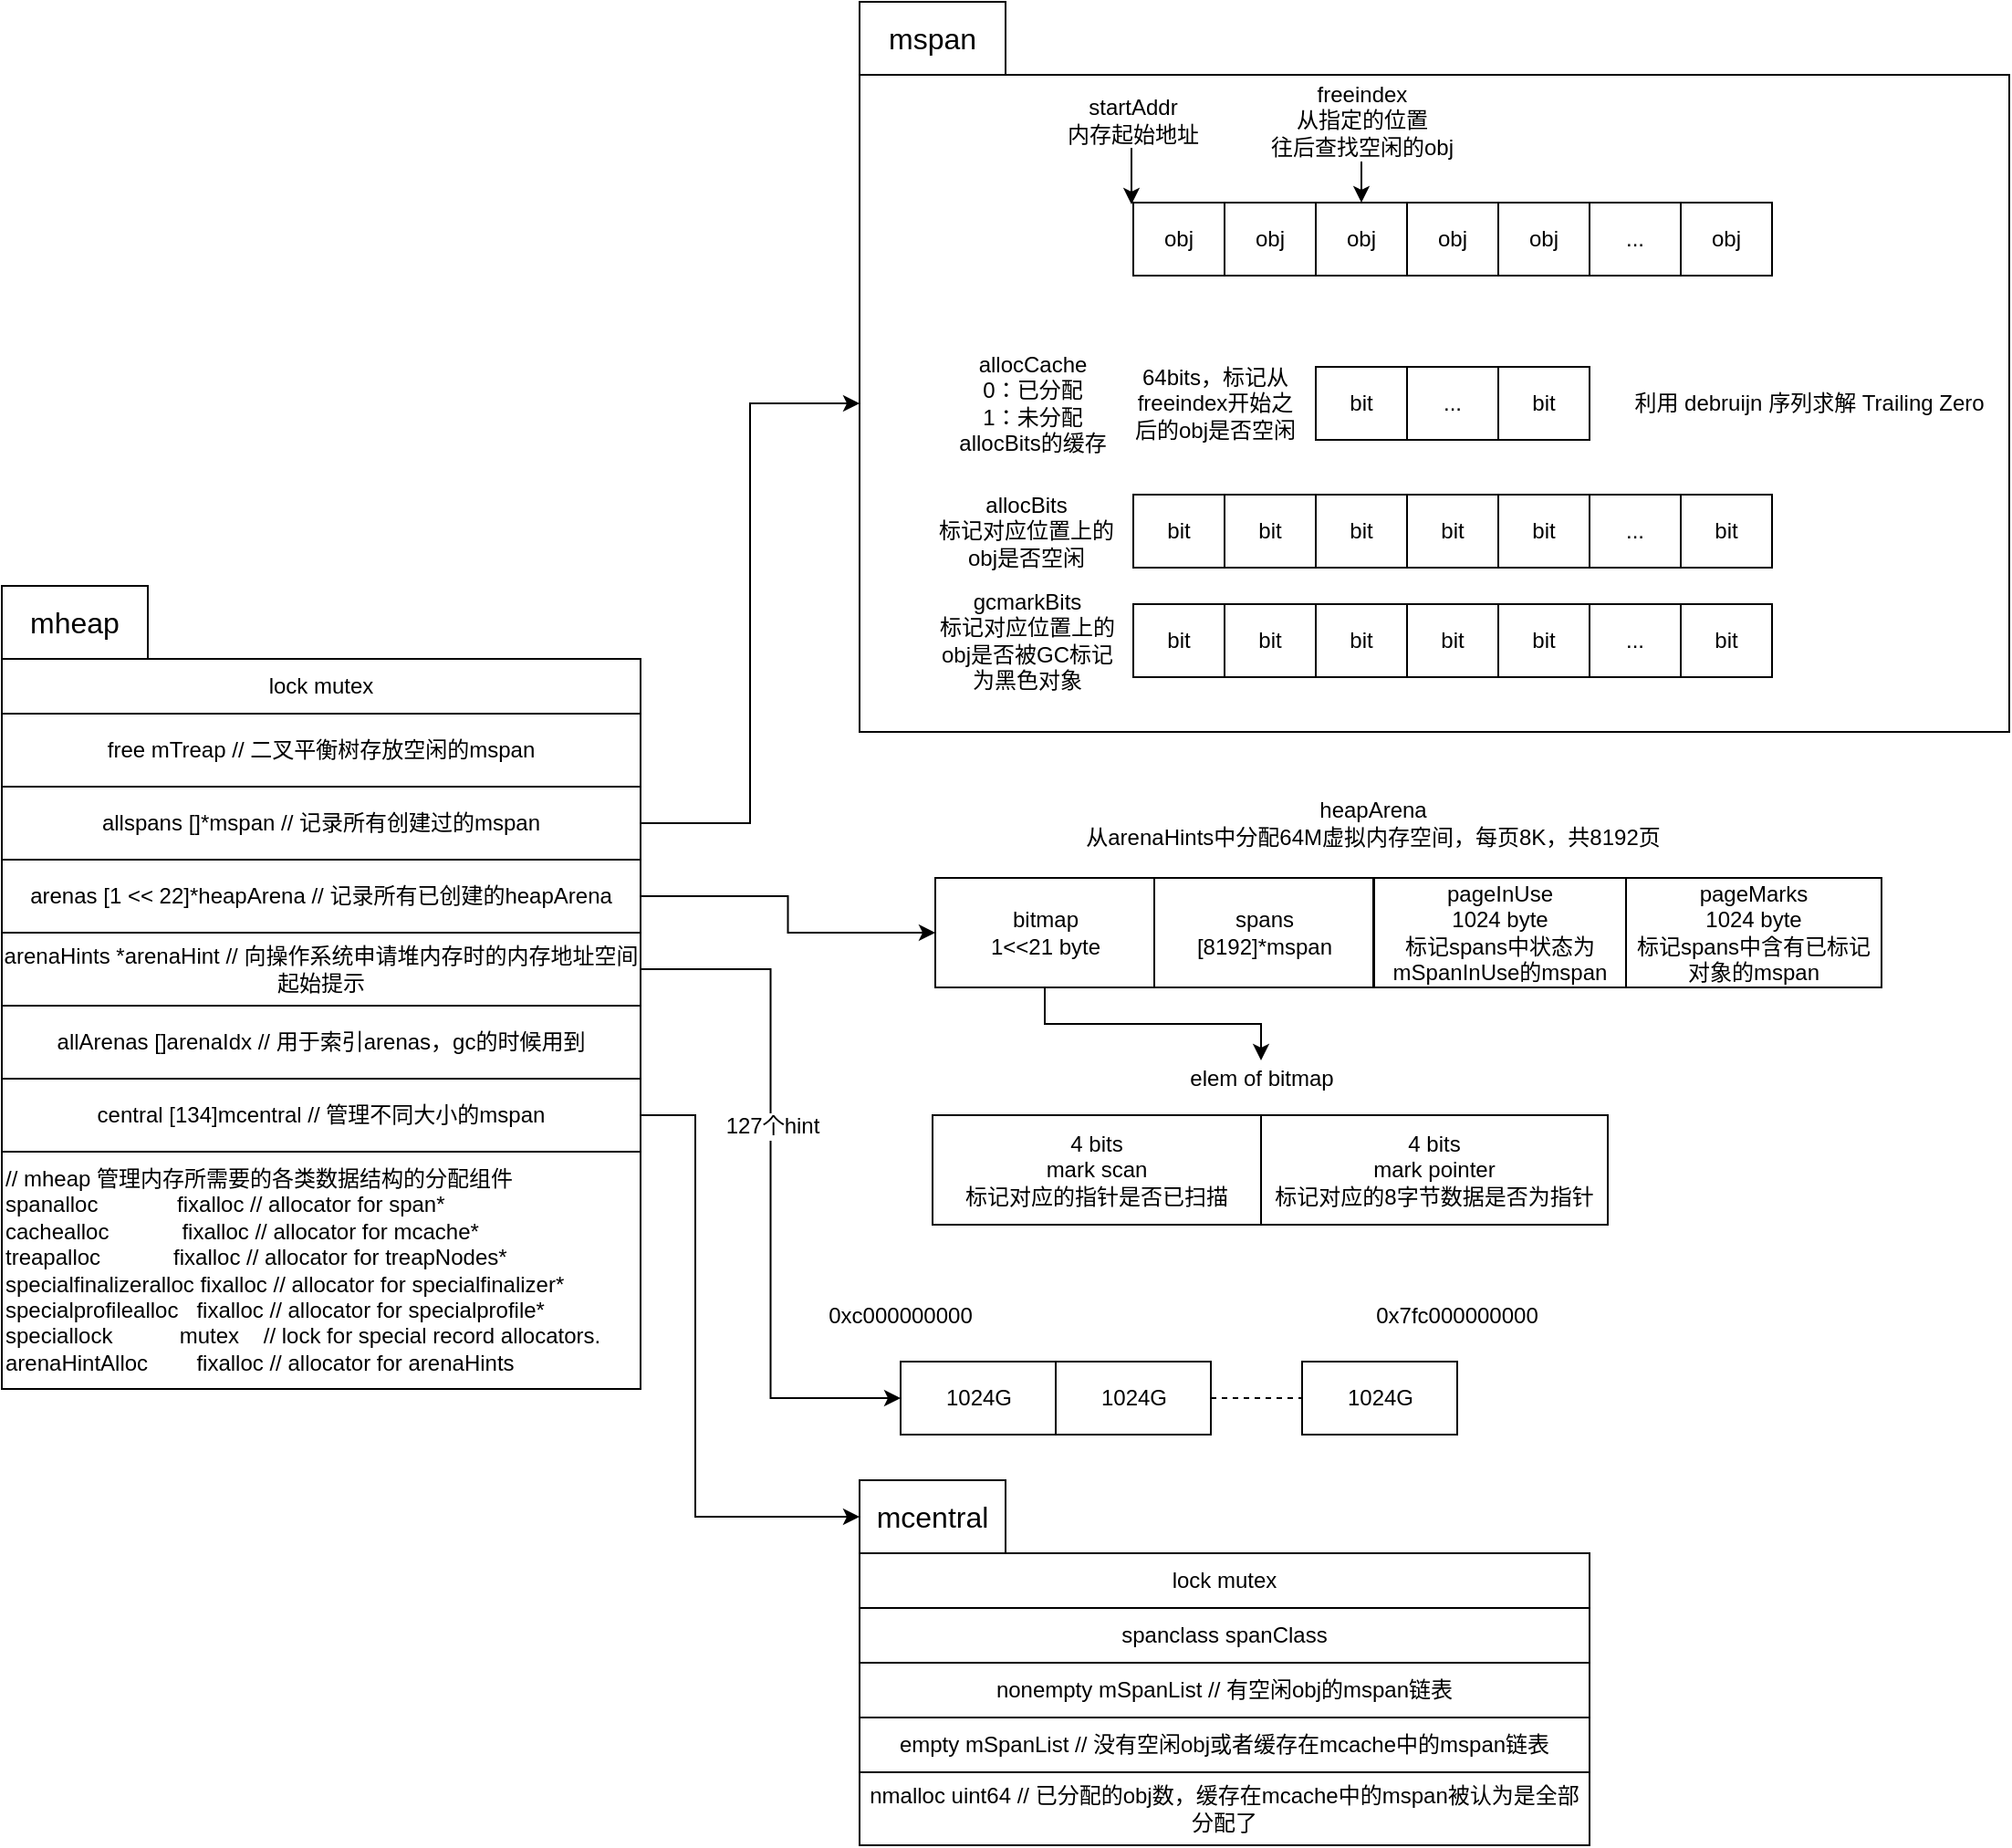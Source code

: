 <mxfile version="12.4.1" type="device" pages="1"><diagram id="y3umbGiTAduKuwndzS0F" name="第 1 页"><mxGraphModel dx="946" dy="1894" grid="1" gridSize="10" guides="1" tooltips="1" connect="1" arrows="1" fold="1" page="1" pageScale="1" pageWidth="827" pageHeight="1169" math="0" shadow="0"><root><mxCell id="0"/><mxCell id="1" parent="0"/><mxCell id="O7zlEgAycbovfGL2OCOf-1" value="lock mutex" style="rounded=0;whiteSpace=wrap;html=1;" vertex="1" parent="1"><mxGeometry x="100" y="170" width="350" height="30" as="geometry"/></mxCell><mxCell id="O7zlEgAycbovfGL2OCOf-2" value="free mTreap // 二叉平衡树存放空闲的mspan" style="rounded=0;whiteSpace=wrap;html=1;" vertex="1" parent="1"><mxGeometry x="100" y="200" width="350" height="40" as="geometry"/></mxCell><mxCell id="O7zlEgAycbovfGL2OCOf-51" style="edgeStyle=orthogonalEdgeStyle;rounded=0;orthogonalLoop=1;jettySize=auto;html=1;entryX=0;entryY=0.5;entryDx=0;entryDy=0;" edge="1" parent="1" source="O7zlEgAycbovfGL2OCOf-3" target="O7zlEgAycbovfGL2OCOf-19"><mxGeometry relative="1" as="geometry"/></mxCell><mxCell id="O7zlEgAycbovfGL2OCOf-3" value="allspans []*mspan // 记录所有创建过的mspan" style="rounded=0;whiteSpace=wrap;html=1;" vertex="1" parent="1"><mxGeometry x="100" y="240" width="350" height="40" as="geometry"/></mxCell><mxCell id="O7zlEgAycbovfGL2OCOf-61" style="edgeStyle=orthogonalEdgeStyle;rounded=0;orthogonalLoop=1;jettySize=auto;html=1;" edge="1" parent="1" source="O7zlEgAycbovfGL2OCOf-4" target="O7zlEgAycbovfGL2OCOf-56"><mxGeometry relative="1" as="geometry"/></mxCell><mxCell id="O7zlEgAycbovfGL2OCOf-4" value="arenas [1 &amp;lt;&amp;lt; 22]*heapArena // 记录所有已创建的heapArena" style="rounded=0;whiteSpace=wrap;html=1;" vertex="1" parent="1"><mxGeometry x="100" y="280" width="350" height="40" as="geometry"/></mxCell><mxCell id="O7zlEgAycbovfGL2OCOf-17" style="edgeStyle=orthogonalEdgeStyle;rounded=0;orthogonalLoop=1;jettySize=auto;html=1;entryX=0;entryY=0.5;entryDx=0;entryDy=0;" edge="1" parent="1" source="O7zlEgAycbovfGL2OCOf-5" target="O7zlEgAycbovfGL2OCOf-9"><mxGeometry relative="1" as="geometry"/></mxCell><mxCell id="O7zlEgAycbovfGL2OCOf-18" value="127个hint" style="text;html=1;align=center;verticalAlign=middle;resizable=0;points=[];;labelBackgroundColor=#ffffff;" vertex="1" connectable="0" parent="O7zlEgAycbovfGL2OCOf-17"><mxGeometry x="-0.169" relative="1" as="geometry"><mxPoint as="offset"/></mxGeometry></mxCell><mxCell id="O7zlEgAycbovfGL2OCOf-5" value="arenaHints *arenaHint // 向操作系统申请堆内存时的内存地址空间起始提示" style="rounded=0;whiteSpace=wrap;html=1;" vertex="1" parent="1"><mxGeometry x="100" y="320" width="350" height="40" as="geometry"/></mxCell><mxCell id="O7zlEgAycbovfGL2OCOf-6" value="allArenas []arenaIdx // 用于索引arenas，gc的时候用到" style="rounded=0;whiteSpace=wrap;html=1;" vertex="1" parent="1"><mxGeometry x="100" y="360" width="350" height="40" as="geometry"/></mxCell><mxCell id="O7zlEgAycbovfGL2OCOf-72" style="edgeStyle=orthogonalEdgeStyle;rounded=0;orthogonalLoop=1;jettySize=auto;html=1;entryX=0;entryY=0.5;entryDx=0;entryDy=0;" edge="1" parent="1" source="O7zlEgAycbovfGL2OCOf-7" target="O7zlEgAycbovfGL2OCOf-71"><mxGeometry relative="1" as="geometry"><Array as="points"><mxPoint x="480" y="420"/><mxPoint x="480" y="640"/></Array></mxGeometry></mxCell><mxCell id="O7zlEgAycbovfGL2OCOf-7" value="central [134]mcentral // 管理不同大小的mspan" style="rounded=0;whiteSpace=wrap;html=1;" vertex="1" parent="1"><mxGeometry x="100" y="400" width="350" height="40" as="geometry"/></mxCell><mxCell id="O7zlEgAycbovfGL2OCOf-8" value="&lt;div&gt;// mheap 管理内存所需要的各类数据结构的分配组件&lt;/div&gt;&lt;div&gt;spanalloc&amp;nbsp; &amp;nbsp; &amp;nbsp; &amp;nbsp; &amp;nbsp; &amp;nbsp; &amp;nbsp;fixalloc // allocator for span*&lt;/div&gt;&lt;div&gt;cachealloc&amp;nbsp; &amp;nbsp; &amp;nbsp; &amp;nbsp; &amp;nbsp; &amp;nbsp; fixalloc // allocator for mcache*&lt;/div&gt;&lt;div&gt;treapalloc&amp;nbsp; &amp;nbsp; &amp;nbsp; &amp;nbsp; &amp;nbsp; &amp;nbsp; fixalloc // allocator for treapNodes*&lt;/div&gt;&lt;div&gt;specialfinalizeralloc fixalloc // allocator for specialfinalizer*&lt;/div&gt;&lt;div&gt;specialprofilealloc&amp;nbsp; &amp;nbsp;fixalloc // allocator for specialprofile*&lt;/div&gt;&lt;div&gt;speciallock&amp;nbsp; &amp;nbsp; &amp;nbsp; &amp;nbsp; &amp;nbsp; &amp;nbsp;mutex&amp;nbsp; &amp;nbsp; // lock for special record allocators.&lt;/div&gt;&lt;div&gt;arenaHintAlloc&amp;nbsp; &amp;nbsp; &amp;nbsp; &amp;nbsp; fixalloc // allocator for arenaHints&lt;/div&gt;" style="rounded=0;whiteSpace=wrap;html=1;align=left;" vertex="1" parent="1"><mxGeometry x="100" y="440" width="350" height="130" as="geometry"/></mxCell><mxCell id="O7zlEgAycbovfGL2OCOf-9" value="1024G" style="rounded=0;whiteSpace=wrap;html=1;" vertex="1" parent="1"><mxGeometry x="592.5" y="555" width="85" height="40" as="geometry"/></mxCell><mxCell id="O7zlEgAycbovfGL2OCOf-10" value="1024G" style="rounded=0;whiteSpace=wrap;html=1;" vertex="1" parent="1"><mxGeometry x="677.5" y="555" width="85" height="40" as="geometry"/></mxCell><mxCell id="O7zlEgAycbovfGL2OCOf-11" value="1024G" style="rounded=0;whiteSpace=wrap;html=1;" vertex="1" parent="1"><mxGeometry x="812.5" y="555" width="85" height="40" as="geometry"/></mxCell><mxCell id="O7zlEgAycbovfGL2OCOf-12" value="" style="endArrow=none;dashed=1;html=1;exitX=1;exitY=0.5;exitDx=0;exitDy=0;entryX=0;entryY=0.5;entryDx=0;entryDy=0;" edge="1" parent="1" source="O7zlEgAycbovfGL2OCOf-10" target="O7zlEgAycbovfGL2OCOf-11"><mxGeometry width="50" height="50" relative="1" as="geometry"><mxPoint x="817.5" y="615" as="sourcePoint"/><mxPoint x="867.5" y="565" as="targetPoint"/></mxGeometry></mxCell><mxCell id="O7zlEgAycbovfGL2OCOf-13" value="0x7fc000000000" style="text;html=1;strokeColor=none;fillColor=none;align=center;verticalAlign=middle;whiteSpace=wrap;rounded=0;" vertex="1" parent="1"><mxGeometry x="840" y="520" width="115" height="20" as="geometry"/></mxCell><mxCell id="O7zlEgAycbovfGL2OCOf-14" value="0xc000000000" style="text;html=1;strokeColor=none;fillColor=none;align=center;verticalAlign=middle;whiteSpace=wrap;rounded=0;" vertex="1" parent="1"><mxGeometry x="535" y="520" width="115" height="20" as="geometry"/></mxCell><mxCell id="O7zlEgAycbovfGL2OCOf-19" value="" style="rounded=0;whiteSpace=wrap;html=1;" vertex="1" parent="1"><mxGeometry x="570" y="-150" width="630" height="360" as="geometry"/></mxCell><mxCell id="O7zlEgAycbovfGL2OCOf-20" value="obj" style="rounded=0;whiteSpace=wrap;html=1;" vertex="1" parent="1"><mxGeometry x="720" y="-80" width="50" height="40" as="geometry"/></mxCell><mxCell id="O7zlEgAycbovfGL2OCOf-21" value="obj" style="rounded=0;whiteSpace=wrap;html=1;" vertex="1" parent="1"><mxGeometry x="770" y="-80" width="50" height="40" as="geometry"/></mxCell><mxCell id="O7zlEgAycbovfGL2OCOf-22" value="obj" style="rounded=0;whiteSpace=wrap;html=1;" vertex="1" parent="1"><mxGeometry x="820" y="-80" width="50" height="40" as="geometry"/></mxCell><mxCell id="O7zlEgAycbovfGL2OCOf-23" value="obj" style="rounded=0;whiteSpace=wrap;html=1;" vertex="1" parent="1"><mxGeometry x="870" y="-80" width="50" height="40" as="geometry"/></mxCell><mxCell id="O7zlEgAycbovfGL2OCOf-24" value="obj" style="rounded=0;whiteSpace=wrap;html=1;" vertex="1" parent="1"><mxGeometry x="920" y="-80" width="50" height="40" as="geometry"/></mxCell><mxCell id="O7zlEgAycbovfGL2OCOf-25" value="..." style="rounded=0;whiteSpace=wrap;html=1;" vertex="1" parent="1"><mxGeometry x="970" y="-80" width="50" height="40" as="geometry"/></mxCell><mxCell id="O7zlEgAycbovfGL2OCOf-26" value="obj" style="rounded=0;whiteSpace=wrap;html=1;" vertex="1" parent="1"><mxGeometry x="1020" y="-80" width="50" height="40" as="geometry"/></mxCell><mxCell id="O7zlEgAycbovfGL2OCOf-27" value="bit" style="rounded=0;whiteSpace=wrap;html=1;" vertex="1" parent="1"><mxGeometry x="720" y="80" width="50" height="40" as="geometry"/></mxCell><mxCell id="O7zlEgAycbovfGL2OCOf-28" value="bit" style="rounded=0;whiteSpace=wrap;html=1;" vertex="1" parent="1"><mxGeometry x="770" y="80" width="50" height="40" as="geometry"/></mxCell><mxCell id="O7zlEgAycbovfGL2OCOf-29" value="bit" style="rounded=0;whiteSpace=wrap;html=1;" vertex="1" parent="1"><mxGeometry x="820" y="80" width="50" height="40" as="geometry"/></mxCell><mxCell id="O7zlEgAycbovfGL2OCOf-30" value="bit" style="rounded=0;whiteSpace=wrap;html=1;" vertex="1" parent="1"><mxGeometry x="870" y="80" width="50" height="40" as="geometry"/></mxCell><mxCell id="O7zlEgAycbovfGL2OCOf-31" value="bit" style="rounded=0;whiteSpace=wrap;html=1;" vertex="1" parent="1"><mxGeometry x="920" y="80" width="50" height="40" as="geometry"/></mxCell><mxCell id="O7zlEgAycbovfGL2OCOf-32" value="..." style="rounded=0;whiteSpace=wrap;html=1;" vertex="1" parent="1"><mxGeometry x="970" y="80" width="50" height="40" as="geometry"/></mxCell><mxCell id="O7zlEgAycbovfGL2OCOf-33" value="bit" style="rounded=0;whiteSpace=wrap;html=1;" vertex="1" parent="1"><mxGeometry x="1020" y="80" width="50" height="40" as="geometry"/></mxCell><mxCell id="O7zlEgAycbovfGL2OCOf-34" value="bit" style="rounded=0;whiteSpace=wrap;html=1;" vertex="1" parent="1"><mxGeometry x="820" y="10" width="50" height="40" as="geometry"/></mxCell><mxCell id="O7zlEgAycbovfGL2OCOf-35" value="..." style="rounded=0;whiteSpace=wrap;html=1;" vertex="1" parent="1"><mxGeometry x="870" y="10" width="50" height="40" as="geometry"/></mxCell><mxCell id="O7zlEgAycbovfGL2OCOf-36" value="bit" style="rounded=0;whiteSpace=wrap;html=1;" vertex="1" parent="1"><mxGeometry x="920" y="10" width="50" height="40" as="geometry"/></mxCell><mxCell id="O7zlEgAycbovfGL2OCOf-37" value="allocCache&lt;br&gt;0：已分配&lt;br&gt;1：未分配&lt;br&gt;allocBits的缓存" style="text;html=1;strokeColor=none;fillColor=none;align=center;verticalAlign=middle;whiteSpace=wrap;rounded=0;" vertex="1" parent="1"><mxGeometry x="615" width="100" height="60" as="geometry"/></mxCell><mxCell id="O7zlEgAycbovfGL2OCOf-38" value="allocBits&lt;br&gt;标记对应位置上的obj是否空闲" style="text;html=1;strokeColor=none;fillColor=none;align=center;verticalAlign=middle;whiteSpace=wrap;rounded=0;" vertex="1" parent="1"><mxGeometry x="608" y="75" width="107" height="50" as="geometry"/></mxCell><mxCell id="O7zlEgAycbovfGL2OCOf-39" value="startAddr&lt;br&gt;内存起始地址" style="text;html=1;strokeColor=none;fillColor=none;align=center;verticalAlign=middle;whiteSpace=wrap;rounded=0;" vertex="1" parent="1"><mxGeometry x="675" y="-140" width="90" height="30" as="geometry"/></mxCell><mxCell id="O7zlEgAycbovfGL2OCOf-55" style="edgeStyle=orthogonalEdgeStyle;rounded=0;orthogonalLoop=1;jettySize=auto;html=1;" edge="1" parent="1" source="O7zlEgAycbovfGL2OCOf-40" target="O7zlEgAycbovfGL2OCOf-22"><mxGeometry relative="1" as="geometry"/></mxCell><mxCell id="O7zlEgAycbovfGL2OCOf-40" value="freeindex&lt;br&gt;从指定的位置&lt;br&gt;往后查找空闲的obj" style="text;html=1;strokeColor=none;fillColor=none;align=center;verticalAlign=middle;whiteSpace=wrap;rounded=0;" vertex="1" parent="1"><mxGeometry x="776.5" y="-147.5" width="137" height="45" as="geometry"/></mxCell><mxCell id="O7zlEgAycbovfGL2OCOf-41" value="利用 debruijn 序列求解 Trailing Zero" style="text;html=1;align=center;verticalAlign=middle;resizable=0;points=[];;autosize=1;" vertex="1" parent="1"><mxGeometry x="985" y="20" width="210" height="20" as="geometry"/></mxCell><mxCell id="O7zlEgAycbovfGL2OCOf-42" value="bit" style="rounded=0;whiteSpace=wrap;html=1;" vertex="1" parent="1"><mxGeometry x="720" y="140" width="50" height="40" as="geometry"/></mxCell><mxCell id="O7zlEgAycbovfGL2OCOf-43" value="bit" style="rounded=0;whiteSpace=wrap;html=1;" vertex="1" parent="1"><mxGeometry x="770" y="140" width="50" height="40" as="geometry"/></mxCell><mxCell id="O7zlEgAycbovfGL2OCOf-44" value="bit" style="rounded=0;whiteSpace=wrap;html=1;" vertex="1" parent="1"><mxGeometry x="820" y="140" width="50" height="40" as="geometry"/></mxCell><mxCell id="O7zlEgAycbovfGL2OCOf-45" value="bit" style="rounded=0;whiteSpace=wrap;html=1;" vertex="1" parent="1"><mxGeometry x="870" y="140" width="50" height="40" as="geometry"/></mxCell><mxCell id="O7zlEgAycbovfGL2OCOf-46" value="bit" style="rounded=0;whiteSpace=wrap;html=1;" vertex="1" parent="1"><mxGeometry x="920" y="140" width="50" height="40" as="geometry"/></mxCell><mxCell id="O7zlEgAycbovfGL2OCOf-47" value="..." style="rounded=0;whiteSpace=wrap;html=1;" vertex="1" parent="1"><mxGeometry x="970" y="140" width="50" height="40" as="geometry"/></mxCell><mxCell id="O7zlEgAycbovfGL2OCOf-48" value="bit" style="rounded=0;whiteSpace=wrap;html=1;" vertex="1" parent="1"><mxGeometry x="1020" y="140" width="50" height="40" as="geometry"/></mxCell><mxCell id="O7zlEgAycbovfGL2OCOf-49" value="gcmarkBits&lt;br&gt;标记对应位置上的obj是否被GC标记为黑色对象" style="text;html=1;strokeColor=none;fillColor=none;align=center;verticalAlign=middle;whiteSpace=wrap;rounded=0;" vertex="1" parent="1"><mxGeometry x="611.5" y="130" width="100" height="60" as="geometry"/></mxCell><mxCell id="O7zlEgAycbovfGL2OCOf-50" value="64bits，标记从freeindex开始之后的obj是否空闲" style="text;html=1;strokeColor=none;fillColor=none;align=center;verticalAlign=middle;whiteSpace=wrap;rounded=0;" vertex="1" parent="1"><mxGeometry x="720" width="90" height="60" as="geometry"/></mxCell><mxCell id="O7zlEgAycbovfGL2OCOf-52" value="&lt;font style=&quot;font-size: 16px&quot;&gt;mheap&lt;/font&gt;" style="rounded=0;whiteSpace=wrap;html=1;align=center;" vertex="1" parent="1"><mxGeometry x="100" y="130" width="80" height="40" as="geometry"/></mxCell><mxCell id="O7zlEgAycbovfGL2OCOf-53" value="&lt;font style=&quot;font-size: 16px&quot;&gt;mspan&lt;/font&gt;" style="rounded=0;whiteSpace=wrap;html=1;align=center;" vertex="1" parent="1"><mxGeometry x="570" y="-190" width="80" height="40" as="geometry"/></mxCell><mxCell id="O7zlEgAycbovfGL2OCOf-54" value="" style="endArrow=classic;html=1;" edge="1" parent="1"><mxGeometry width="50" height="50" relative="1" as="geometry"><mxPoint x="719" y="-110" as="sourcePoint"/><mxPoint x="719" y="-79" as="targetPoint"/></mxGeometry></mxCell><mxCell id="O7zlEgAycbovfGL2OCOf-65" style="edgeStyle=orthogonalEdgeStyle;rounded=0;orthogonalLoop=1;jettySize=auto;html=1;entryX=0.5;entryY=0;entryDx=0;entryDy=0;exitX=0.5;exitY=1;exitDx=0;exitDy=0;" edge="1" parent="1" source="O7zlEgAycbovfGL2OCOf-56" target="O7zlEgAycbovfGL2OCOf-64"><mxGeometry relative="1" as="geometry"/></mxCell><mxCell id="O7zlEgAycbovfGL2OCOf-56" value="bitmap&lt;br&gt;1&amp;lt;&amp;lt;21 byte" style="rounded=0;whiteSpace=wrap;html=1;" vertex="1" parent="1"><mxGeometry x="611.5" y="290" width="120" height="60" as="geometry"/></mxCell><mxCell id="O7zlEgAycbovfGL2OCOf-57" value="spans&lt;br&gt;[8192]*mspan" style="rounded=0;whiteSpace=wrap;html=1;" vertex="1" parent="1"><mxGeometry x="731.5" y="290" width="120" height="60" as="geometry"/></mxCell><mxCell id="O7zlEgAycbovfGL2OCOf-58" value="pageInUse&lt;br&gt;1024 byte&lt;br&gt;标记spans中状态为mSpanInUse的mspan" style="rounded=0;whiteSpace=wrap;html=1;" vertex="1" parent="1"><mxGeometry x="852" y="290" width="138" height="60" as="geometry"/></mxCell><mxCell id="O7zlEgAycbovfGL2OCOf-59" value="heapArena&lt;br&gt;从arenaHints中分配64M虚拟内存空间，每页8K，共8192页" style="text;html=1;strokeColor=none;fillColor=none;align=center;verticalAlign=middle;whiteSpace=wrap;rounded=0;" vertex="1" parent="1"><mxGeometry x="677" y="240" width="349" height="40" as="geometry"/></mxCell><mxCell id="O7zlEgAycbovfGL2OCOf-60" value="pageMarks&lt;br&gt;1024 byte&lt;br&gt;标记spans中含有已标记对象的mspan" style="rounded=0;whiteSpace=wrap;html=1;" vertex="1" parent="1"><mxGeometry x="990" y="290" width="140" height="60" as="geometry"/></mxCell><mxCell id="O7zlEgAycbovfGL2OCOf-62" value="4 bits&lt;br&gt;mark scan&lt;br&gt;标记对应的指针是否已扫描" style="rounded=0;whiteSpace=wrap;html=1;" vertex="1" parent="1"><mxGeometry x="610" y="420" width="180" height="60" as="geometry"/></mxCell><mxCell id="O7zlEgAycbovfGL2OCOf-63" value="4 bits&lt;br&gt;mark pointer&lt;br&gt;标记对应的8字节数据是否为指针" style="rounded=0;whiteSpace=wrap;html=1;" vertex="1" parent="1"><mxGeometry x="790" y="420" width="190" height="60" as="geometry"/></mxCell><mxCell id="O7zlEgAycbovfGL2OCOf-64" value="elem of bitmap" style="text;html=1;strokeColor=none;fillColor=none;align=center;verticalAlign=middle;whiteSpace=wrap;rounded=0;" vertex="1" parent="1"><mxGeometry x="738.5" y="390" width="103" height="20" as="geometry"/></mxCell><mxCell id="O7zlEgAycbovfGL2OCOf-66" value="lock mutex" style="rounded=0;whiteSpace=wrap;html=1;" vertex="1" parent="1"><mxGeometry x="570" y="660" width="400" height="30" as="geometry"/></mxCell><mxCell id="O7zlEgAycbovfGL2OCOf-67" value="spanclass spanClass" style="rounded=0;whiteSpace=wrap;html=1;" vertex="1" parent="1"><mxGeometry x="570" y="690" width="400" height="30" as="geometry"/></mxCell><mxCell id="O7zlEgAycbovfGL2OCOf-68" value="nonempty mSpanList // 有空闲obj的mspan链表" style="rounded=0;whiteSpace=wrap;html=1;" vertex="1" parent="1"><mxGeometry x="570" y="720" width="400" height="30" as="geometry"/></mxCell><mxCell id="O7zlEgAycbovfGL2OCOf-69" value="empty mSpanList // 没有空闲obj或者缓存在mcache中的mspan链表" style="rounded=0;whiteSpace=wrap;html=1;" vertex="1" parent="1"><mxGeometry x="570" y="750" width="400" height="30" as="geometry"/></mxCell><mxCell id="O7zlEgAycbovfGL2OCOf-70" value="nmalloc uint64 // 已分配的obj数，缓存在mcache中的mspan被认为是全部分配了" style="rounded=0;whiteSpace=wrap;html=1;" vertex="1" parent="1"><mxGeometry x="570" y="780" width="400" height="40" as="geometry"/></mxCell><mxCell id="O7zlEgAycbovfGL2OCOf-71" value="&lt;font style=&quot;font-size: 16px&quot;&gt;mcentral&lt;/font&gt;" style="rounded=0;whiteSpace=wrap;html=1;align=center;" vertex="1" parent="1"><mxGeometry x="570" y="620" width="80" height="40" as="geometry"/></mxCell></root></mxGraphModel></diagram></mxfile>